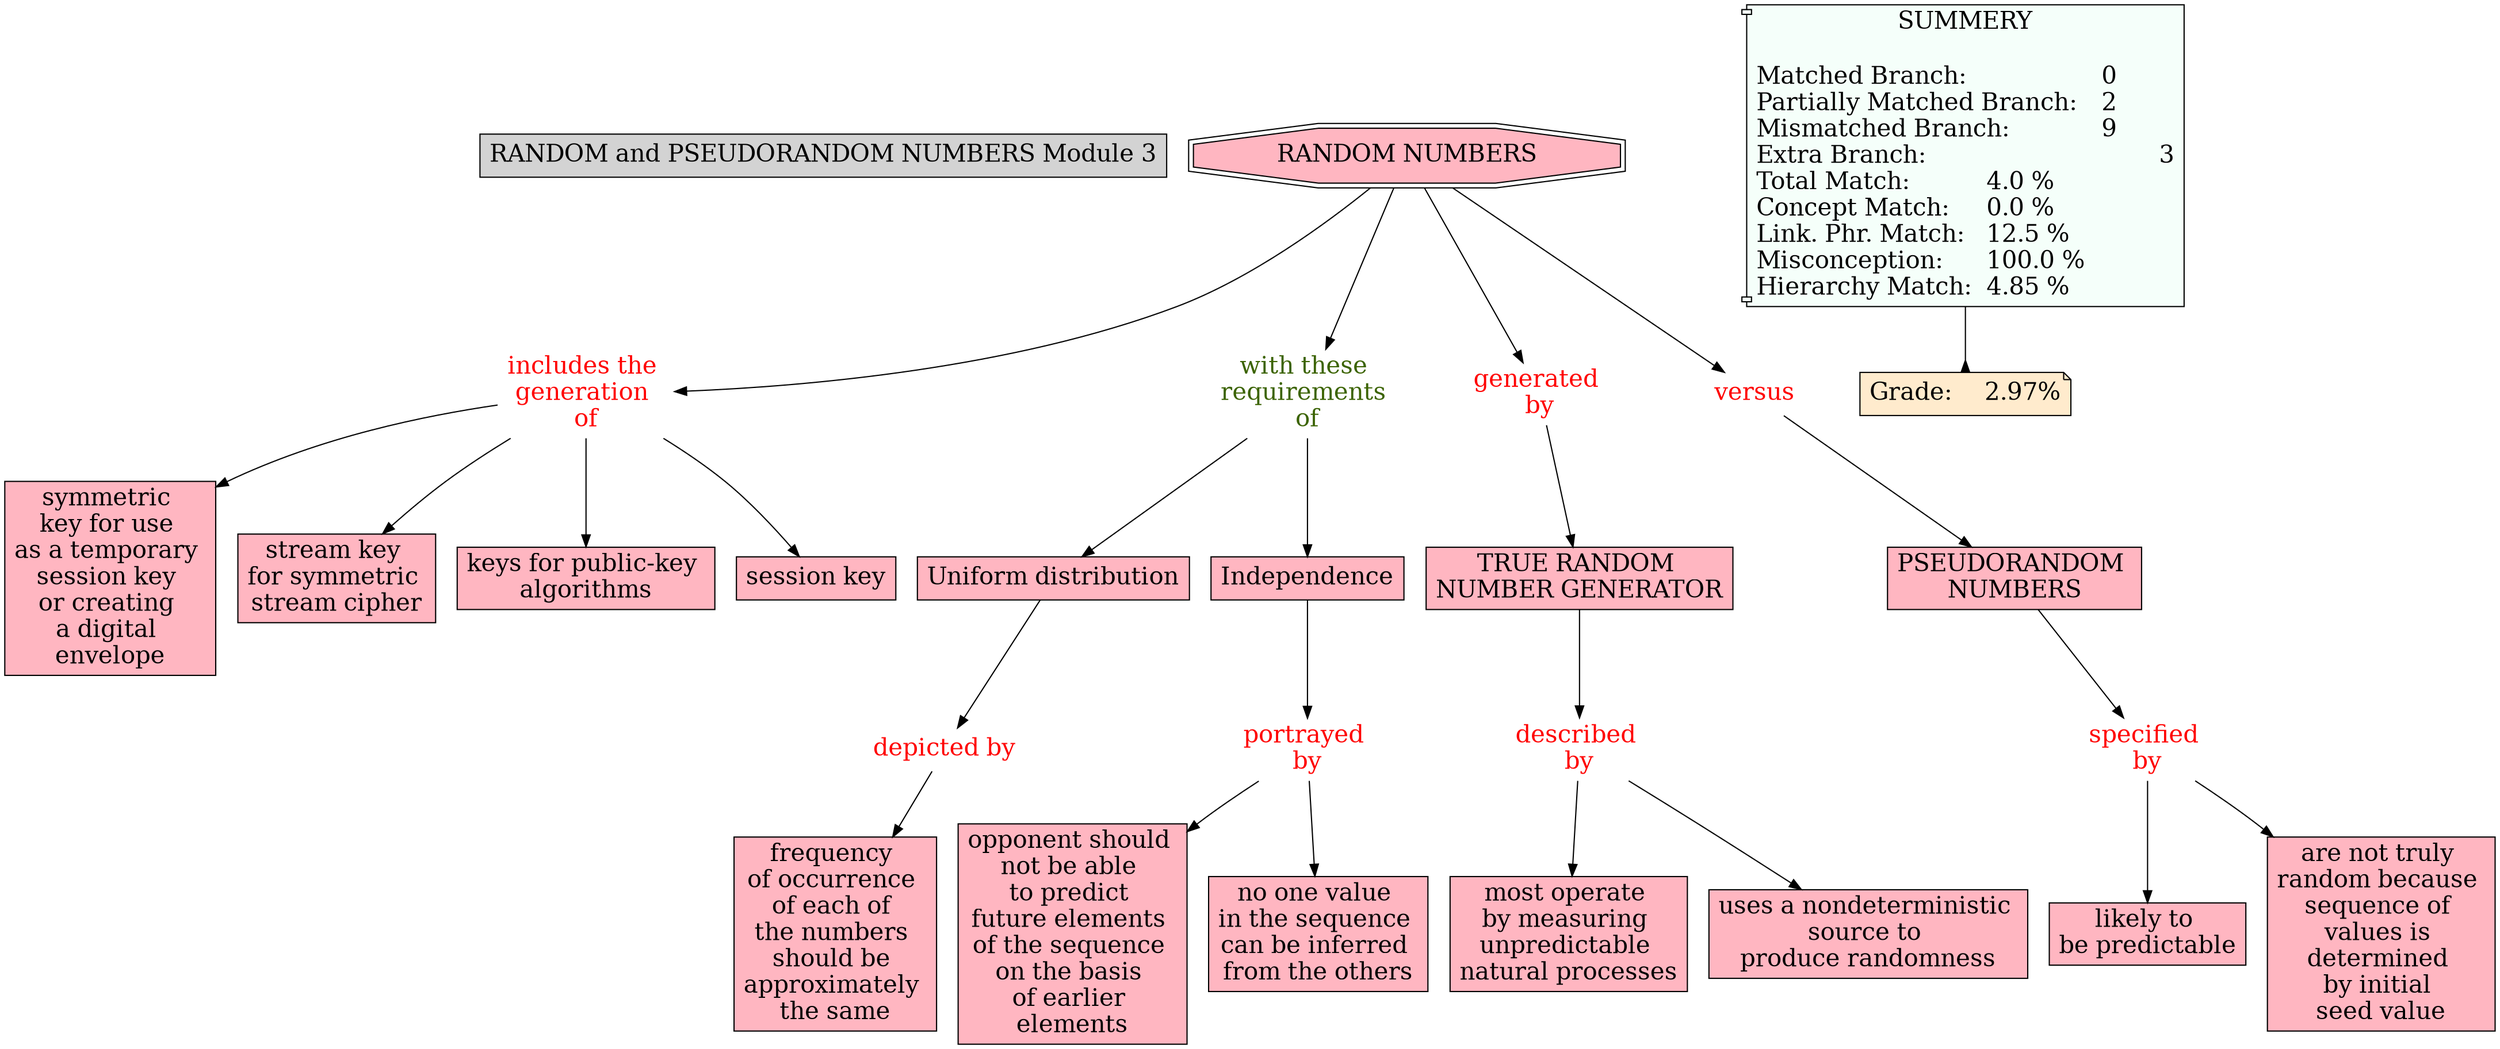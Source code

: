 // The Round Table
digraph {
	"1S3ZPZQBK-1BLDPC9-TCC" [label="RANDOM and PSEUDORANDOM NUMBERS Module 3" Gsplines=true fontsize=20 shape=rect style=filled]
	"1S63122D0-FBBGWF-169B" [label="RANDOM NUMBERS
" Gsplines=true fillcolor="#FFB6C1" fontsize=20 shape=doubleoctagon style=filled]
	"1S631B6MN-1XKJ0BV-17JZ" [label="includes the 
generation 
of" Gsplines=true fontcolor=red fontsize=20 shape=none]
	"1S63122D0-FBBGWF-169B" -> "1S631B6MN-1XKJ0BV-17JZ" [constraint=true]
	"1S631B6MN-1XKJ0BV-17JZ" [label="includes the 
generation 
of" Gsplines=true fontcolor=red fontsize=20 shape=none]
	"1S6312GRB-1HMNR42-16DV" [label="symmetric 
key for use 
as a temporary 
session key 
or creating 
a digital 
envelope" Gsplines=true fillcolor="#FFB6C1" fontsize=20 shape=rect style=filled]
	"1S631B6MN-1XKJ0BV-17JZ" -> "1S6312GRB-1HMNR42-16DV" [constraint=true]
	"1S631LVLP-XBQF8-1872" [label="specified 
by" Gsplines=true fontcolor=red fontsize=20 shape=none]
	"1S631KZJW-KXRST8-17ZN" [label="likely to 
be predictable
" Gsplines=true fillcolor="#FFB6C1" fontsize=20 shape=rect style=filled]
	"1S631LVLP-XBQF8-1872" -> "1S631KZJW-KXRST8-17ZN" [constraint=true]
	"1S63182R0-1JJYCXC-17G6" [label="depicted by
" Gsplines=true fontcolor=red fontsize=20 shape=none]
	"1S63158K7-ZGWCHJ-16WM" [label="frequency 
of occurrence 
of each of 
the numbers 
should be 
approximately 
the same" Gsplines=true fillcolor="#FFB6C1" fontsize=20 shape=rect style=filled]
	"1S63182R0-1JJYCXC-17G6" -> "1S63158K7-ZGWCHJ-16WM" [constraint=true]
	"1S631977L-GVJ9Q8-17HB" [label="portrayed 
by" Gsplines=true fontcolor=red fontsize=20 shape=none]
	"1S6315DY6-ZW8FDB-16WW" [label="opponent should 
not be able 
to predict 
future elements 
of the sequence 
on the basis 
of earlier 
elements" Gsplines=true fillcolor="#FFB6C1" fontsize=20 shape=rect style=filled]
	"1S631977L-GVJ9Q8-17HB" -> "1S6315DY6-ZW8FDB-16WW" [constraint=true]
	"1S6312M3R-147K60Q-16F7" [label="Uniform distribution
" Gsplines=true fillcolor="#FFB6C1" fontsize=20 shape=rect style=filled]
	"1S63182R0-1JJYCXC-17G6" [label="depicted by
" Gsplines=true fontcolor=red fontsize=20 shape=none]
	"1S6312M3R-147K60Q-16F7" -> "1S63182R0-1JJYCXC-17G6" [constraint=true]
	"1S631LVLP-XBQF8-1872" [label="specified 
by" Gsplines=true fontcolor=red fontsize=20 shape=none]
	"1S631K4HX-53QLD-17ZC" [label="are not truly 
random because 
sequence of 
values is 
determined 
by initial 
seed value
" Gsplines=true fillcolor="#FFB6C1" fontsize=20 shape=rect style=filled]
	"1S631LVLP-XBQF8-1872" -> "1S631K4HX-53QLD-17ZC" [constraint=true]
	"1S631RSWL-1RNYTYD-18PP" [label="with these 
requirements 
of" Gsplines=true fontcolor="#3B6300" fontsize=20 shape=none]
	"1S6315H7S-28FM4D1-16X1" [label=Independence Gsplines=true fillcolor="#FFB6C1" fontsize=20 shape=rect style=filled]
	"1S631RSWL-1RNYTYD-18PP" -> "1S6315H7S-28FM4D1-16X1" [constraint=true]
	"1S63122D0-FBBGWF-169B" [label="RANDOM NUMBERS
" Gsplines=true fillcolor="#FFB6C1" fontsize=20 shape=doubleoctagon style=filled]
	"1S631TJY1-1QVK3YY-18T2" [label="generated 
by" Gsplines=true fontcolor=red fontsize=20 shape=none]
	"1S63122D0-FBBGWF-169B" -> "1S631TJY1-1QVK3YY-18T2" [constraint=true]
	"1S631977L-GVJ9Q8-17HB" [label="portrayed 
by" Gsplines=true fontcolor=red fontsize=20 shape=none]
	"1S6315C1L-1QWG0V7-16WR" [label="no one value 
in the sequence 
can be inferred 
from the others
" Gsplines=true fillcolor="#FFB6C1" fontsize=20 shape=rect style=filled]
	"1S631977L-GVJ9Q8-17HB" -> "1S6315C1L-1QWG0V7-16WR" [constraint=true]
	"1S631B6MN-1XKJ0BV-17JZ" [label="includes the 
generation 
of" Gsplines=true fontcolor=red fontsize=20 shape=none]
	"1S6312FMM-QVNJGH-16DQ" [label="stream key 
for symmetric 
stream cipher
" Gsplines=true fillcolor="#FFB6C1" fontsize=20 shape=rect style=filled]
	"1S631B6MN-1XKJ0BV-17JZ" -> "1S6312FMM-QVNJGH-16DQ" [constraint=true]
	"1S631MBFS-F9S5QJ-1883" [label="TRUE RANDOM 
NUMBER GENERATOR
" Gsplines=true fillcolor="#FFB6C1" fontsize=20 shape=rect style=filled]
	"1S631P91C-G1YQKY-18LH" [label="described 
by" Gsplines=true fontcolor=red fontsize=20 shape=none]
	"1S631MBFS-F9S5QJ-1883" -> "1S631P91C-G1YQKY-18LH" [constraint=true]
	"1S631RSWL-1RNYTYD-18PP" [label="with these 
requirements 
of" Gsplines=true fontcolor="#3B6300" fontsize=20 shape=none]
	"1S6312M3R-147K60Q-16F7" [label="Uniform distribution
" Gsplines=true fillcolor="#FFB6C1" fontsize=20 shape=rect style=filled]
	"1S631RSWL-1RNYTYD-18PP" -> "1S6312M3R-147K60Q-16F7" [constraint=true]
	"1S63122D0-FBBGWF-169B" [label="RANDOM NUMBERS
" Gsplines=true fillcolor="#FFB6C1" fontsize=20 shape=doubleoctagon style=filled]
	"1S631RSWL-1RNYTYD-18PP" [label="with these 
requirements 
of" Gsplines=true fontcolor="#3B6300" fontsize=20 shape=none]
	"1S63122D0-FBBGWF-169B" -> "1S631RSWL-1RNYTYD-18PP" [constraint=true]
	"1S6315H7S-28FM4D1-16X1" [label=Independence Gsplines=true fillcolor="#FFB6C1" fontsize=20 shape=rect style=filled]
	"1S631977L-GVJ9Q8-17HB" [label="portrayed 
by" Gsplines=true fontcolor=red fontsize=20 shape=none]
	"1S6315H7S-28FM4D1-16X1" -> "1S631977L-GVJ9Q8-17HB" [constraint=true]
	"1S63122D0-FBBGWF-169B" [label="RANDOM NUMBERS
" Gsplines=true fillcolor="#FFB6C1" fontsize=20 shape=doubleoctagon style=filled]
	"1S631V3BB-ZBNCRT-18TT" [label=versus Gsplines=true fontcolor=red fontsize=20 shape=none]
	"1S63122D0-FBBGWF-169B" -> "1S631V3BB-ZBNCRT-18TT" [constraint=true]
	"1S631B6MN-1XKJ0BV-17JZ" [label="includes the 
generation 
of" Gsplines=true fontcolor=red fontsize=20 shape=none]
	"1S6312DG1-P5DXYB-16DL" [label="keys for public-key 
algorithms" Gsplines=true fillcolor="#FFB6C1" fontsize=20 shape=rect style=filled]
	"1S631B6MN-1XKJ0BV-17JZ" -> "1S6312DG1-P5DXYB-16DL" [constraint=true]
	"1S631P91C-G1YQKY-18LH" [label="described 
by" Gsplines=true fontcolor=red fontsize=20 shape=none]
	"1S631N4QK-1P64GCX-189K" [label="most operate 
by measuring 
unpredictable 
natural processes
" Gsplines=true fillcolor="#FFB6C1" fontsize=20 shape=rect style=filled]
	"1S631P91C-G1YQKY-18LH" -> "1S631N4QK-1P64GCX-189K" [constraint=true]
	"1S631B6MN-1XKJ0BV-17JZ" [label="includes the 
generation 
of" Gsplines=true fontcolor=red fontsize=20 shape=none]
	"1S6312HSV-B0MJJ4-16DZ" [label="session key
" Gsplines=true fillcolor="#FFB6C1" fontsize=20 shape=rect style=filled]
	"1S631B6MN-1XKJ0BV-17JZ" -> "1S6312HSV-B0MJJ4-16DZ" [constraint=true]
	"1S6312JWB-1LPY5HZ-16F3" [label="PSEUDORANDOM 
NUMBERS" Gsplines=true fillcolor="#FFB6C1" fontsize=20 shape=rect style=filled]
	"1S631LVLP-XBQF8-1872" [label="specified 
by" Gsplines=true fontcolor=red fontsize=20 shape=none]
	"1S6312JWB-1LPY5HZ-16F3" -> "1S631LVLP-XBQF8-1872" [constraint=true]
	"1S631TJY1-1QVK3YY-18T2" [label="generated 
by" Gsplines=true fontcolor=red fontsize=20 shape=none]
	"1S631MBFS-F9S5QJ-1883" [label="TRUE RANDOM 
NUMBER GENERATOR
" Gsplines=true fillcolor="#FFB6C1" fontsize=20 shape=rect style=filled]
	"1S631TJY1-1QVK3YY-18T2" -> "1S631MBFS-F9S5QJ-1883" [constraint=true]
	"1S631P91C-G1YQKY-18LH" [label="described 
by" Gsplines=true fontcolor=red fontsize=20 shape=none]
	"1S631N2S4-1HX91RZ-189F" [label="uses a nondeterministic 
source to 
produce randomness
" Gsplines=true fillcolor="#FFB6C1" fontsize=20 shape=rect style=filled]
	"1S631P91C-G1YQKY-18LH" -> "1S631N2S4-1HX91RZ-189F" [constraint=true]
	"1S631V3BB-ZBNCRT-18TT" [label=versus Gsplines=true fontcolor=red fontsize=20 shape=none]
	"1S6312JWB-1LPY5HZ-16F3" [label="PSEUDORANDOM 
NUMBERS" Gsplines=true fillcolor="#FFB6C1" fontsize=20 shape=rect style=filled]
	"1S631V3BB-ZBNCRT-18TT" -> "1S6312JWB-1LPY5HZ-16F3" [constraint=true]
	Stat [label="SUMMERY

Matched Branch:			0\lPartially Matched Branch:	2\lMismatched Branch:		9\lExtra Branch:				3\lTotal Match:		4.0 %\lConcept Match:	0.0 %\lLink. Phr. Match:	12.5 %\lMisconception:	100.0 %\lHierarchy Match:	4.85 %\l" Gsplines=true fillcolor="#F5FFFA" fontsize=20 shape=component style=filled]
	Grade [label="Grade:	2.97%" Gsplines=true fillcolor="#FFEBCD" fontsize=20 shape=note style=filled]
	Stat -> Grade [arrowhead=inv color=black constraint=true]
}
